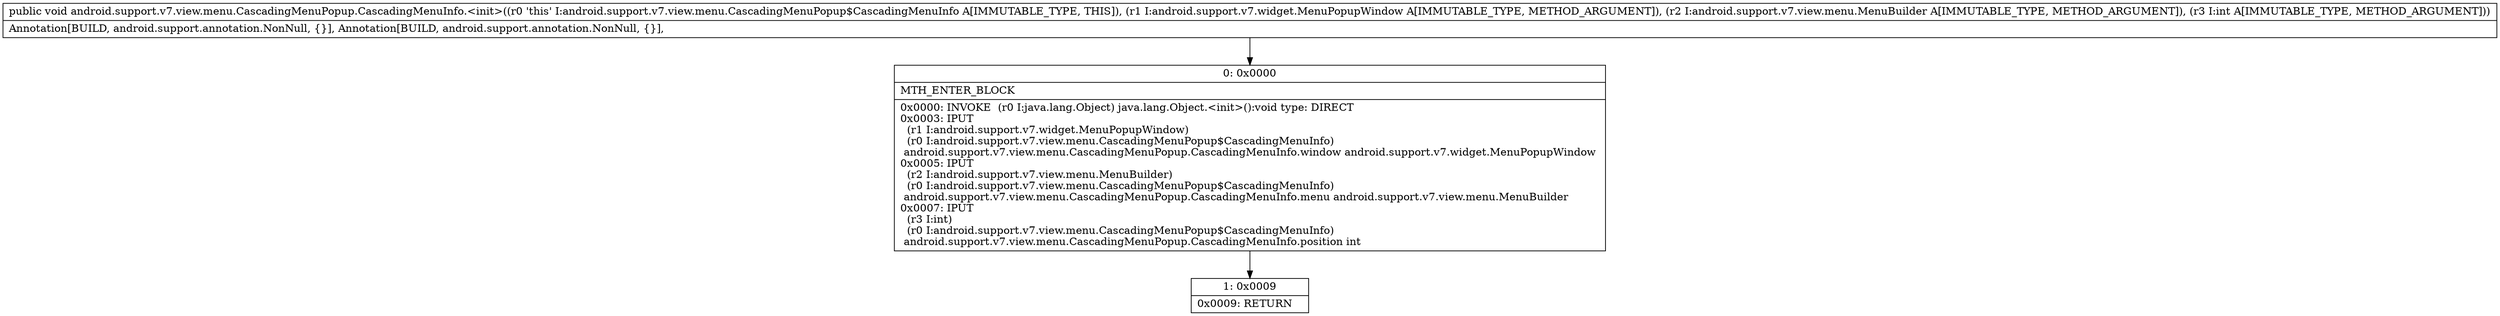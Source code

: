 digraph "CFG forandroid.support.v7.view.menu.CascadingMenuPopup.CascadingMenuInfo.\<init\>(Landroid\/support\/v7\/widget\/MenuPopupWindow;Landroid\/support\/v7\/view\/menu\/MenuBuilder;I)V" {
Node_0 [shape=record,label="{0\:\ 0x0000|MTH_ENTER_BLOCK\l|0x0000: INVOKE  (r0 I:java.lang.Object) java.lang.Object.\<init\>():void type: DIRECT \l0x0003: IPUT  \l  (r1 I:android.support.v7.widget.MenuPopupWindow)\l  (r0 I:android.support.v7.view.menu.CascadingMenuPopup$CascadingMenuInfo)\l android.support.v7.view.menu.CascadingMenuPopup.CascadingMenuInfo.window android.support.v7.widget.MenuPopupWindow \l0x0005: IPUT  \l  (r2 I:android.support.v7.view.menu.MenuBuilder)\l  (r0 I:android.support.v7.view.menu.CascadingMenuPopup$CascadingMenuInfo)\l android.support.v7.view.menu.CascadingMenuPopup.CascadingMenuInfo.menu android.support.v7.view.menu.MenuBuilder \l0x0007: IPUT  \l  (r3 I:int)\l  (r0 I:android.support.v7.view.menu.CascadingMenuPopup$CascadingMenuInfo)\l android.support.v7.view.menu.CascadingMenuPopup.CascadingMenuInfo.position int \l}"];
Node_1 [shape=record,label="{1\:\ 0x0009|0x0009: RETURN   \l}"];
MethodNode[shape=record,label="{public void android.support.v7.view.menu.CascadingMenuPopup.CascadingMenuInfo.\<init\>((r0 'this' I:android.support.v7.view.menu.CascadingMenuPopup$CascadingMenuInfo A[IMMUTABLE_TYPE, THIS]), (r1 I:android.support.v7.widget.MenuPopupWindow A[IMMUTABLE_TYPE, METHOD_ARGUMENT]), (r2 I:android.support.v7.view.menu.MenuBuilder A[IMMUTABLE_TYPE, METHOD_ARGUMENT]), (r3 I:int A[IMMUTABLE_TYPE, METHOD_ARGUMENT]))  | Annotation[BUILD, android.support.annotation.NonNull, \{\}], Annotation[BUILD, android.support.annotation.NonNull, \{\}], \l}"];
MethodNode -> Node_0;
Node_0 -> Node_1;
}

